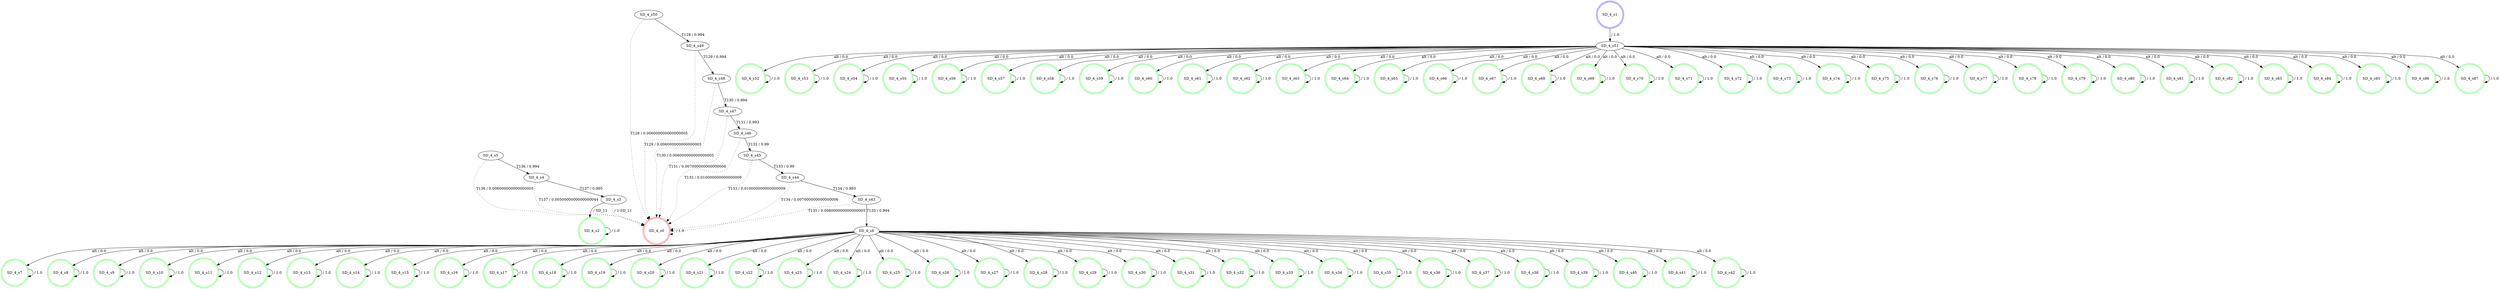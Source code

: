 digraph graphname {
SD_4_s0 [label="SD_4_s0",color=red,shape=doublecircle ];
SD_4_s1 [label="SD_4_s1",color=blue,shape=doublecircle ];
SD_4_s2 [label="SD_4_s2",color=green,shape=doublecircle ];
SD_4_s3 [label="SD_4_s3" ];
SD_4_s4 [label="SD_4_s4" ];
SD_4_s5 [label="SD_4_s5" ];
SD_4_s6 [label="SD_4_s6" ];
SD_4_s7 [label="SD_4_s7",color=green,shape=doublecircle ];
SD_4_s8 [label="SD_4_s8",color=green,shape=doublecircle ];
SD_4_s9 [label="SD_4_s9",color=green,shape=doublecircle ];
SD_4_s10 [label="SD_4_s10",color=green,shape=doublecircle ];
SD_4_s11 [label="SD_4_s11",color=green,shape=doublecircle ];
SD_4_s12 [label="SD_4_s12",color=green,shape=doublecircle ];
SD_4_s13 [label="SD_4_s13",color=green,shape=doublecircle ];
SD_4_s14 [label="SD_4_s14",color=green,shape=doublecircle ];
SD_4_s15 [label="SD_4_s15",color=green,shape=doublecircle ];
SD_4_s16 [label="SD_4_s16",color=green,shape=doublecircle ];
SD_4_s17 [label="SD_4_s17",color=green,shape=doublecircle ];
SD_4_s18 [label="SD_4_s18",color=green,shape=doublecircle ];
SD_4_s19 [label="SD_4_s19",color=green,shape=doublecircle ];
SD_4_s20 [label="SD_4_s20",color=green,shape=doublecircle ];
SD_4_s21 [label="SD_4_s21",color=green,shape=doublecircle ];
SD_4_s22 [label="SD_4_s22",color=green,shape=doublecircle ];
SD_4_s23 [label="SD_4_s23",color=green,shape=doublecircle ];
SD_4_s24 [label="SD_4_s24",color=green,shape=doublecircle ];
SD_4_s25 [label="SD_4_s25",color=green,shape=doublecircle ];
SD_4_s26 [label="SD_4_s26",color=green,shape=doublecircle ];
SD_4_s27 [label="SD_4_s27",color=green,shape=doublecircle ];
SD_4_s28 [label="SD_4_s28",color=green,shape=doublecircle ];
SD_4_s29 [label="SD_4_s29",color=green,shape=doublecircle ];
SD_4_s30 [label="SD_4_s30",color=green,shape=doublecircle ];
SD_4_s31 [label="SD_4_s31",color=green,shape=doublecircle ];
SD_4_s32 [label="SD_4_s32",color=green,shape=doublecircle ];
SD_4_s33 [label="SD_4_s33",color=green,shape=doublecircle ];
SD_4_s34 [label="SD_4_s34",color=green,shape=doublecircle ];
SD_4_s35 [label="SD_4_s35",color=green,shape=doublecircle ];
SD_4_s36 [label="SD_4_s36",color=green,shape=doublecircle ];
SD_4_s37 [label="SD_4_s37",color=green,shape=doublecircle ];
SD_4_s38 [label="SD_4_s38",color=green,shape=doublecircle ];
SD_4_s39 [label="SD_4_s39",color=green,shape=doublecircle ];
SD_4_s40 [label="SD_4_s40",color=green,shape=doublecircle ];
SD_4_s41 [label="SD_4_s41",color=green,shape=doublecircle ];
SD_4_s42 [label="SD_4_s42",color=green,shape=doublecircle ];
SD_4_s43 [label="SD_4_s43" ];
SD_4_s44 [label="SD_4_s44" ];
SD_4_s45 [label="SD_4_s45" ];
SD_4_s46 [label="SD_4_s46" ];
SD_4_s47 [label="SD_4_s47" ];
SD_4_s48 [label="SD_4_s48" ];
SD_4_s49 [label="SD_4_s49" ];
SD_4_s50 [label="SD_4_s50" ];
SD_4_s51 [label="SD_4_s51" ];
SD_4_s52 [label="SD_4_s52",color=green,shape=doublecircle ];
SD_4_s53 [label="SD_4_s53",color=green,shape=doublecircle ];
SD_4_s54 [label="SD_4_s54",color=green,shape=doublecircle ];
SD_4_s55 [label="SD_4_s55",color=green,shape=doublecircle ];
SD_4_s56 [label="SD_4_s56",color=green,shape=doublecircle ];
SD_4_s57 [label="SD_4_s57",color=green,shape=doublecircle ];
SD_4_s58 [label="SD_4_s58",color=green,shape=doublecircle ];
SD_4_s59 [label="SD_4_s59",color=green,shape=doublecircle ];
SD_4_s60 [label="SD_4_s60",color=green,shape=doublecircle ];
SD_4_s61 [label="SD_4_s61",color=green,shape=doublecircle ];
SD_4_s62 [label="SD_4_s62",color=green,shape=doublecircle ];
SD_4_s63 [label="SD_4_s63",color=green,shape=doublecircle ];
SD_4_s64 [label="SD_4_s64",color=green,shape=doublecircle ];
SD_4_s65 [label="SD_4_s65",color=green,shape=doublecircle ];
SD_4_s66 [label="SD_4_s66",color=green,shape=doublecircle ];
SD_4_s67 [label="SD_4_s67",color=green,shape=doublecircle ];
SD_4_s68 [label="SD_4_s68",color=green,shape=doublecircle ];
SD_4_s69 [label="SD_4_s69",color=green,shape=doublecircle ];
SD_4_s70 [label="SD_4_s70",color=green,shape=doublecircle ];
SD_4_s71 [label="SD_4_s71",color=green,shape=doublecircle ];
SD_4_s72 [label="SD_4_s72",color=green,shape=doublecircle ];
SD_4_s73 [label="SD_4_s73",color=green,shape=doublecircle ];
SD_4_s74 [label="SD_4_s74",color=green,shape=doublecircle ];
SD_4_s75 [label="SD_4_s75",color=green,shape=doublecircle ];
SD_4_s76 [label="SD_4_s76",color=green,shape=doublecircle ];
SD_4_s77 [label="SD_4_s77",color=green,shape=doublecircle ];
SD_4_s78 [label="SD_4_s78",color=green,shape=doublecircle ];
SD_4_s79 [label="SD_4_s79",color=green,shape=doublecircle ];
SD_4_s80 [label="SD_4_s80",color=green,shape=doublecircle ];
SD_4_s81 [label="SD_4_s81",color=green,shape=doublecircle ];
SD_4_s82 [label="SD_4_s82",color=green,shape=doublecircle ];
SD_4_s83 [label="SD_4_s83",color=green,shape=doublecircle ];
SD_4_s84 [label="SD_4_s84",color=green,shape=doublecircle ];
SD_4_s85 [label="SD_4_s85",color=green,shape=doublecircle ];
SD_4_s86 [label="SD_4_s86",color=green,shape=doublecircle ];
SD_4_s87 [label="SD_4_s87",color=green,shape=doublecircle ];
SD_4_s0 -> SD_4_s0 [label=" / 1.0", style=dotted];
SD_4_s1 -> SD_4_s51 [label=" / 1.0"];
SD_4_s2 -> SD_4_s2 [label=" / 1.0"];
SD_4_s3 -> SD_4_s2 [label=" / SD_11"];
SD_4_s3 -> SD_4_s0 [label=" / 1-SD_11", style=dotted];
SD_4_s4 -> SD_4_s3 [label="T137 / 0.995"];
SD_4_s4 -> SD_4_s0 [label="T137 / 0.0050000000000000044", style=dotted];
SD_4_s5 -> SD_4_s4 [label="T136 / 0.994"];
SD_4_s5 -> SD_4_s0 [label="T136 / 0.006000000000000005", style=dotted];
SD_4_s6 -> SD_4_s7 [label="alt / 0.0"];
SD_4_s6 -> SD_4_s8 [label="alt / 0.0"];
SD_4_s6 -> SD_4_s9 [label="alt / 0.0"];
SD_4_s6 -> SD_4_s10 [label="alt / 0.0"];
SD_4_s6 -> SD_4_s11 [label="alt / 0.0"];
SD_4_s6 -> SD_4_s12 [label="alt / 0.0"];
SD_4_s6 -> SD_4_s13 [label="alt / 0.0"];
SD_4_s6 -> SD_4_s14 [label="alt / 0.0"];
SD_4_s6 -> SD_4_s15 [label="alt / 0.0"];
SD_4_s6 -> SD_4_s16 [label="alt / 0.0"];
SD_4_s6 -> SD_4_s17 [label="alt / 0.0"];
SD_4_s6 -> SD_4_s18 [label="alt / 0.0"];
SD_4_s6 -> SD_4_s19 [label="alt / 0.0"];
SD_4_s6 -> SD_4_s20 [label="alt / 0.0"];
SD_4_s6 -> SD_4_s21 [label="alt / 0.0"];
SD_4_s6 -> SD_4_s22 [label="alt / 0.0"];
SD_4_s6 -> SD_4_s23 [label="alt / 0.0"];
SD_4_s6 -> SD_4_s24 [label="alt / 0.0"];
SD_4_s6 -> SD_4_s25 [label="alt / 0.0"];
SD_4_s6 -> SD_4_s26 [label="alt / 0.0"];
SD_4_s6 -> SD_4_s27 [label="alt / 0.0"];
SD_4_s6 -> SD_4_s28 [label="alt / 0.0"];
SD_4_s6 -> SD_4_s29 [label="alt / 0.0"];
SD_4_s6 -> SD_4_s30 [label="alt / 0.0"];
SD_4_s6 -> SD_4_s31 [label="alt / 0.0"];
SD_4_s6 -> SD_4_s32 [label="alt / 0.0"];
SD_4_s6 -> SD_4_s33 [label="alt / 0.0"];
SD_4_s6 -> SD_4_s34 [label="alt / 0.0"];
SD_4_s6 -> SD_4_s35 [label="alt / 0.0"];
SD_4_s6 -> SD_4_s36 [label="alt / 0.0"];
SD_4_s6 -> SD_4_s37 [label="alt / 0.0"];
SD_4_s6 -> SD_4_s38 [label="alt / 0.0"];
SD_4_s6 -> SD_4_s39 [label="alt / 0.0"];
SD_4_s6 -> SD_4_s40 [label="alt / 0.0"];
SD_4_s6 -> SD_4_s41 [label="alt / 0.0"];
SD_4_s6 -> SD_4_s42 [label="alt / 0.0"];
SD_4_s7 -> SD_4_s7 [label=" / 1.0"];
SD_4_s8 -> SD_4_s8 [label=" / 1.0"];
SD_4_s9 -> SD_4_s9 [label=" / 1.0"];
SD_4_s10 -> SD_4_s10 [label=" / 1.0"];
SD_4_s11 -> SD_4_s11 [label=" / 1.0"];
SD_4_s12 -> SD_4_s12 [label=" / 1.0"];
SD_4_s13 -> SD_4_s13 [label=" / 1.0"];
SD_4_s14 -> SD_4_s14 [label=" / 1.0"];
SD_4_s15 -> SD_4_s15 [label=" / 1.0"];
SD_4_s16 -> SD_4_s16 [label=" / 1.0"];
SD_4_s17 -> SD_4_s17 [label=" / 1.0"];
SD_4_s18 -> SD_4_s18 [label=" / 1.0"];
SD_4_s19 -> SD_4_s19 [label=" / 1.0"];
SD_4_s20 -> SD_4_s20 [label=" / 1.0"];
SD_4_s21 -> SD_4_s21 [label=" / 1.0"];
SD_4_s22 -> SD_4_s22 [label=" / 1.0"];
SD_4_s23 -> SD_4_s23 [label=" / 1.0"];
SD_4_s24 -> SD_4_s24 [label=" / 1.0"];
SD_4_s25 -> SD_4_s25 [label=" / 1.0"];
SD_4_s26 -> SD_4_s26 [label=" / 1.0"];
SD_4_s27 -> SD_4_s27 [label=" / 1.0"];
SD_4_s28 -> SD_4_s28 [label=" / 1.0"];
SD_4_s29 -> SD_4_s29 [label=" / 1.0"];
SD_4_s30 -> SD_4_s30 [label=" / 1.0"];
SD_4_s31 -> SD_4_s31 [label=" / 1.0"];
SD_4_s32 -> SD_4_s32 [label=" / 1.0"];
SD_4_s33 -> SD_4_s33 [label=" / 1.0"];
SD_4_s34 -> SD_4_s34 [label=" / 1.0"];
SD_4_s35 -> SD_4_s35 [label=" / 1.0"];
SD_4_s36 -> SD_4_s36 [label=" / 1.0"];
SD_4_s37 -> SD_4_s37 [label=" / 1.0"];
SD_4_s38 -> SD_4_s38 [label=" / 1.0"];
SD_4_s39 -> SD_4_s39 [label=" / 1.0"];
SD_4_s40 -> SD_4_s40 [label=" / 1.0"];
SD_4_s41 -> SD_4_s41 [label=" / 1.0"];
SD_4_s42 -> SD_4_s42 [label=" / 1.0"];
SD_4_s43 -> SD_4_s6 [label="T135 / 0.994"];
SD_4_s43 -> SD_4_s0 [label="T135 / 0.006000000000000005", style=dotted];
SD_4_s44 -> SD_4_s43 [label="T134 / 0.993"];
SD_4_s44 -> SD_4_s0 [label="T134 / 0.007000000000000006", style=dotted];
SD_4_s45 -> SD_4_s44 [label="T133 / 0.99"];
SD_4_s45 -> SD_4_s0 [label="T133 / 0.010000000000000009", style=dotted];
SD_4_s46 -> SD_4_s45 [label="T132 / 0.99"];
SD_4_s46 -> SD_4_s0 [label="T132 / 0.010000000000000009", style=dotted];
SD_4_s47 -> SD_4_s46 [label="T131 / 0.993"];
SD_4_s47 -> SD_4_s0 [label="T131 / 0.007000000000000006", style=dotted];
SD_4_s48 -> SD_4_s47 [label="T130 / 0.994"];
SD_4_s48 -> SD_4_s0 [label="T130 / 0.006000000000000005", style=dotted];
SD_4_s49 -> SD_4_s48 [label="T129 / 0.994"];
SD_4_s49 -> SD_4_s0 [label="T129 / 0.006000000000000005", style=dotted];
SD_4_s50 -> SD_4_s49 [label="T128 / 0.994"];
SD_4_s50 -> SD_4_s0 [label="T128 / 0.006000000000000005", style=dotted];
SD_4_s51 -> SD_4_s52 [label="alt / 0.0"];
SD_4_s51 -> SD_4_s53 [label="alt / 0.0"];
SD_4_s51 -> SD_4_s54 [label="alt / 0.0"];
SD_4_s51 -> SD_4_s55 [label="alt / 0.0"];
SD_4_s51 -> SD_4_s56 [label="alt / 0.0"];
SD_4_s51 -> SD_4_s57 [label="alt / 0.0"];
SD_4_s51 -> SD_4_s58 [label="alt / 0.0"];
SD_4_s51 -> SD_4_s59 [label="alt / 0.0"];
SD_4_s51 -> SD_4_s60 [label="alt / 0.0"];
SD_4_s51 -> SD_4_s61 [label="alt / 0.0"];
SD_4_s51 -> SD_4_s62 [label="alt / 0.0"];
SD_4_s51 -> SD_4_s63 [label="alt / 0.0"];
SD_4_s51 -> SD_4_s64 [label="alt / 0.0"];
SD_4_s51 -> SD_4_s65 [label="alt / 0.0"];
SD_4_s51 -> SD_4_s66 [label="alt / 0.0"];
SD_4_s51 -> SD_4_s67 [label="alt / 0.0"];
SD_4_s51 -> SD_4_s68 [label="alt / 0.0"];
SD_4_s51 -> SD_4_s69 [label="alt / 0.0"];
SD_4_s51 -> SD_4_s70 [label="alt / 0.0"];
SD_4_s51 -> SD_4_s71 [label="alt / 0.0"];
SD_4_s51 -> SD_4_s72 [label="alt / 0.0"];
SD_4_s51 -> SD_4_s73 [label="alt / 0.0"];
SD_4_s51 -> SD_4_s74 [label="alt / 0.0"];
SD_4_s51 -> SD_4_s75 [label="alt / 0.0"];
SD_4_s51 -> SD_4_s76 [label="alt / 0.0"];
SD_4_s51 -> SD_4_s77 [label="alt / 0.0"];
SD_4_s51 -> SD_4_s78 [label="alt / 0.0"];
SD_4_s51 -> SD_4_s79 [label="alt / 0.0"];
SD_4_s51 -> SD_4_s80 [label="alt / 0.0"];
SD_4_s51 -> SD_4_s81 [label="alt / 0.0"];
SD_4_s51 -> SD_4_s82 [label="alt / 0.0"];
SD_4_s51 -> SD_4_s83 [label="alt / 0.0"];
SD_4_s51 -> SD_4_s84 [label="alt / 0.0"];
SD_4_s51 -> SD_4_s85 [label="alt / 0.0"];
SD_4_s51 -> SD_4_s86 [label="alt / 0.0"];
SD_4_s51 -> SD_4_s87 [label="alt / 0.0"];
SD_4_s52 -> SD_4_s52 [label=" / 1.0"];
SD_4_s53 -> SD_4_s53 [label=" / 1.0"];
SD_4_s54 -> SD_4_s54 [label=" / 1.0"];
SD_4_s55 -> SD_4_s55 [label=" / 1.0"];
SD_4_s56 -> SD_4_s56 [label=" / 1.0"];
SD_4_s57 -> SD_4_s57 [label=" / 1.0"];
SD_4_s58 -> SD_4_s58 [label=" / 1.0"];
SD_4_s59 -> SD_4_s59 [label=" / 1.0"];
SD_4_s60 -> SD_4_s60 [label=" / 1.0"];
SD_4_s61 -> SD_4_s61 [label=" / 1.0"];
SD_4_s62 -> SD_4_s62 [label=" / 1.0"];
SD_4_s63 -> SD_4_s63 [label=" / 1.0"];
SD_4_s64 -> SD_4_s64 [label=" / 1.0"];
SD_4_s65 -> SD_4_s65 [label=" / 1.0"];
SD_4_s66 -> SD_4_s66 [label=" / 1.0"];
SD_4_s67 -> SD_4_s67 [label=" / 1.0"];
SD_4_s68 -> SD_4_s68 [label=" / 1.0"];
SD_4_s69 -> SD_4_s69 [label=" / 1.0"];
SD_4_s70 -> SD_4_s70 [label=" / 1.0"];
SD_4_s71 -> SD_4_s71 [label=" / 1.0"];
SD_4_s72 -> SD_4_s72 [label=" / 1.0"];
SD_4_s73 -> SD_4_s73 [label=" / 1.0"];
SD_4_s74 -> SD_4_s74 [label=" / 1.0"];
SD_4_s75 -> SD_4_s75 [label=" / 1.0"];
SD_4_s76 -> SD_4_s76 [label=" / 1.0"];
SD_4_s77 -> SD_4_s77 [label=" / 1.0"];
SD_4_s78 -> SD_4_s78 [label=" / 1.0"];
SD_4_s79 -> SD_4_s79 [label=" / 1.0"];
SD_4_s80 -> SD_4_s80 [label=" / 1.0"];
SD_4_s81 -> SD_4_s81 [label=" / 1.0"];
SD_4_s82 -> SD_4_s82 [label=" / 1.0"];
SD_4_s83 -> SD_4_s83 [label=" / 1.0"];
SD_4_s84 -> SD_4_s84 [label=" / 1.0"];
SD_4_s85 -> SD_4_s85 [label=" / 1.0"];
SD_4_s86 -> SD_4_s86 [label=" / 1.0"];
SD_4_s87 -> SD_4_s87 [label=" / 1.0"];
}
